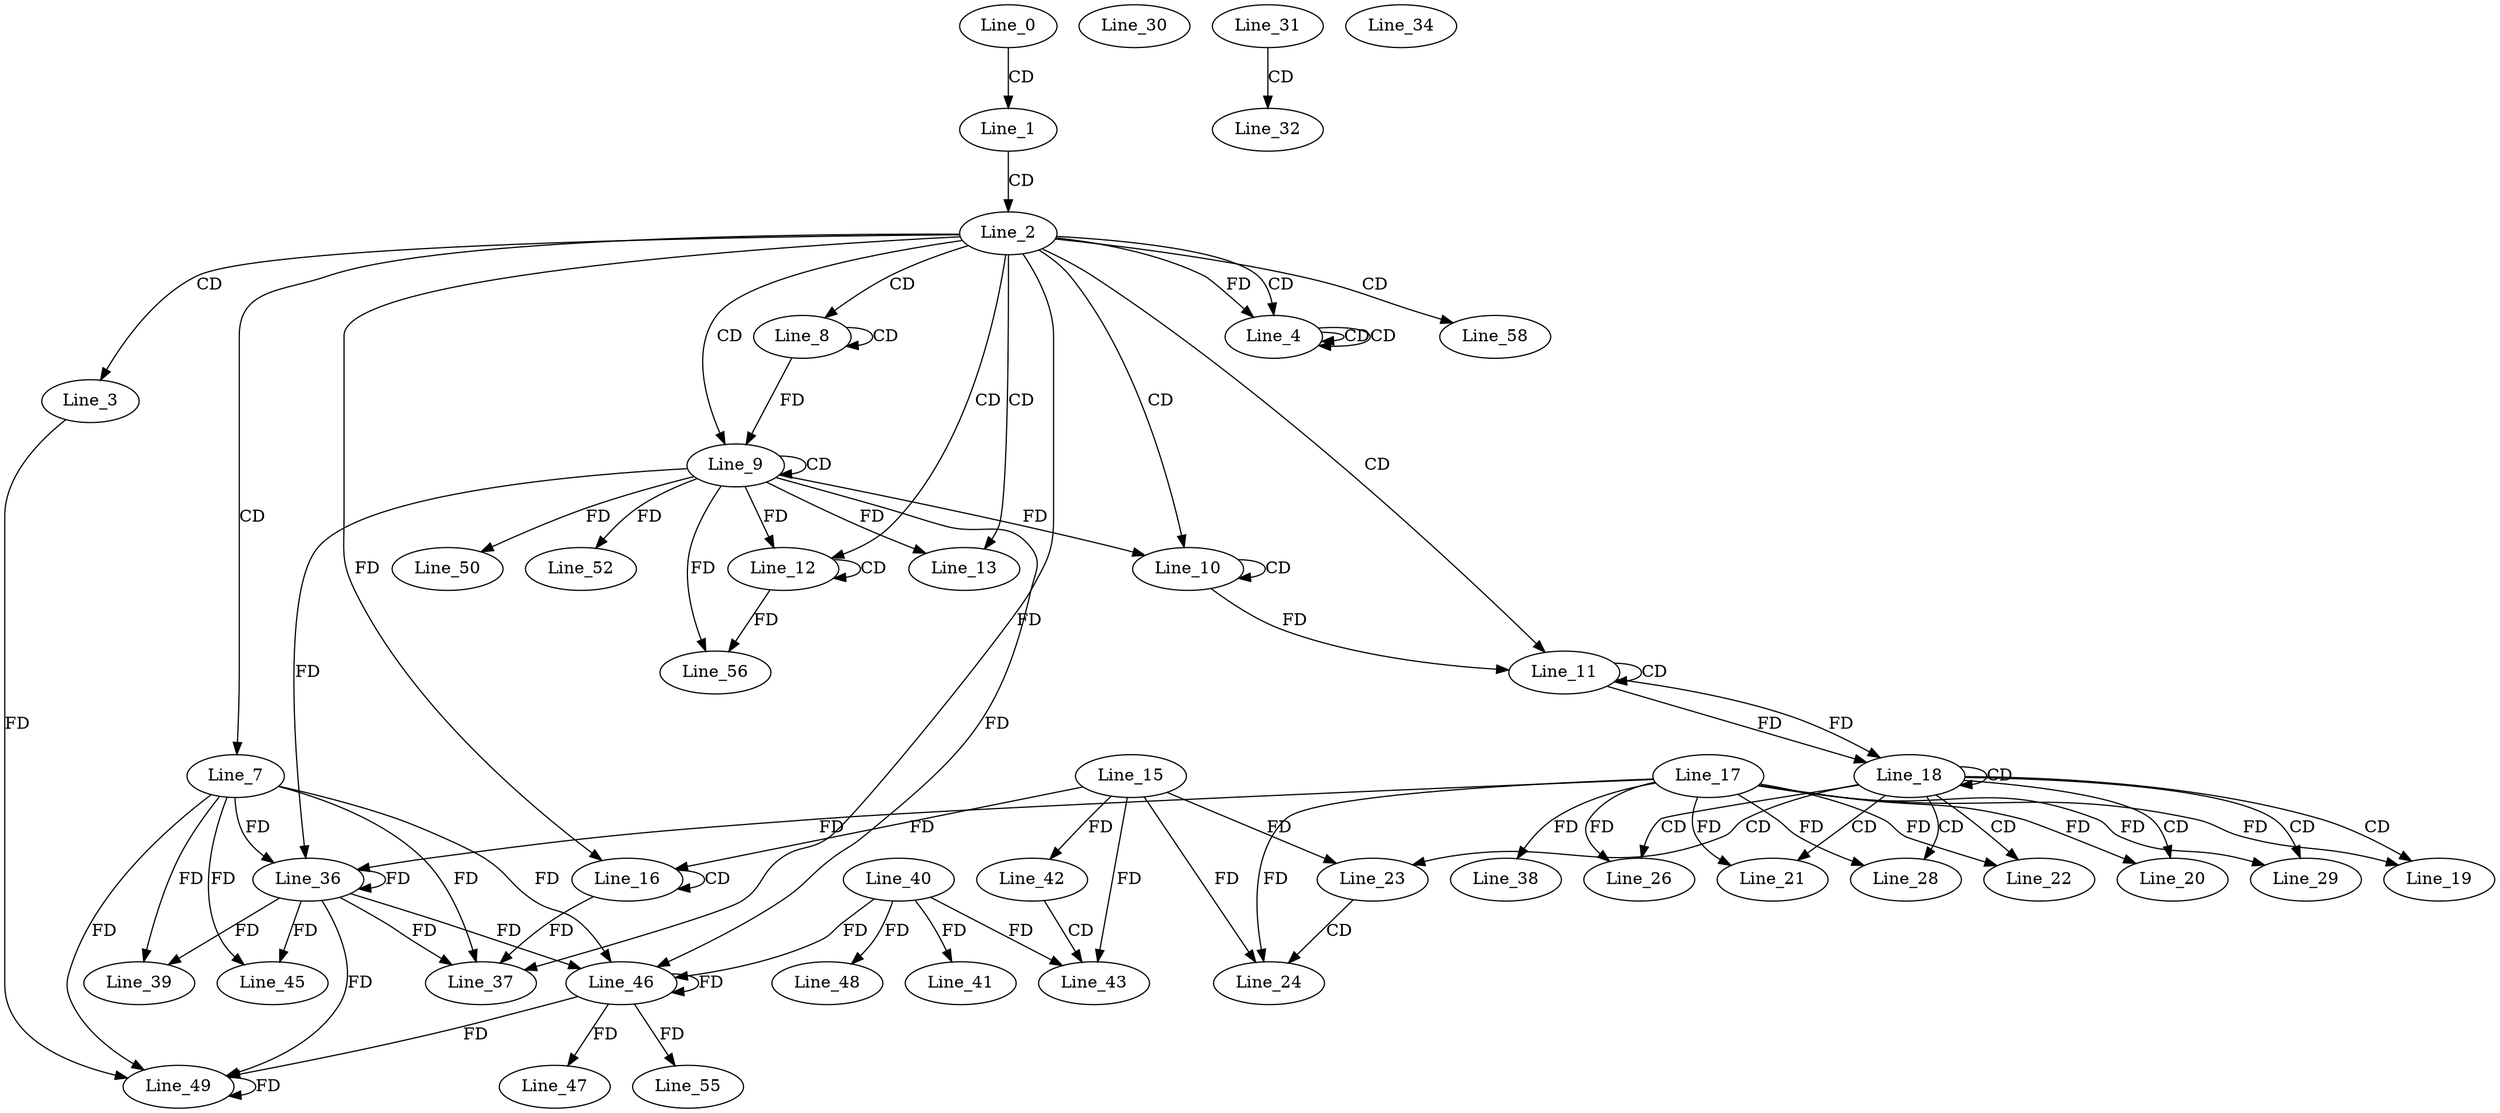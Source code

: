 digraph G {
  Line_0;
  Line_1;
  Line_2;
  Line_3;
  Line_4;
  Line_4;
  Line_4;
  Line_7;
  Line_8;
  Line_8;
  Line_9;
  Line_9;
  Line_10;
  Line_10;
  Line_11;
  Line_11;
  Line_11;
  Line_12;
  Line_12;
  Line_13;
  Line_16;
  Line_16;
  Line_15;
  Line_18;
  Line_18;
  Line_19;
  Line_17;
  Line_19;
  Line_20;
  Line_20;
  Line_21;
  Line_21;
  Line_22;
  Line_22;
  Line_23;
  Line_23;
  Line_24;
  Line_24;
  Line_24;
  Line_26;
  Line_28;
  Line_28;
  Line_29;
  Line_29;
  Line_30;
  Line_30;
  Line_31;
  Line_31;
  Line_32;
  Line_32;
  Line_32;
  Line_34;
  Line_36;
  Line_36;
  Line_36;
  Line_37;
  Line_38;
  Line_39;
  Line_40;
  Line_41;
  Line_42;
  Line_42;
  Line_43;
  Line_43;
  Line_43;
  Line_45;
  Line_46;
  Line_46;
  Line_46;
  Line_47;
  Line_48;
  Line_49;
  Line_49;
  Line_50;
  Line_52;
  Line_55;
  Line_56;
  Line_58;
  Line_0 -> Line_1 [ label="CD" ];
  Line_1 -> Line_2 [ label="CD" ];
  Line_2 -> Line_3 [ label="CD" ];
  Line_2 -> Line_4 [ label="CD" ];
  Line_4 -> Line_4 [ label="CD" ];
  Line_4 -> Line_4 [ label="CD" ];
  Line_2 -> Line_4 [ label="FD" ];
  Line_2 -> Line_7 [ label="CD" ];
  Line_2 -> Line_8 [ label="CD" ];
  Line_8 -> Line_8 [ label="CD" ];
  Line_2 -> Line_9 [ label="CD" ];
  Line_9 -> Line_9 [ label="CD" ];
  Line_8 -> Line_9 [ label="FD" ];
  Line_2 -> Line_10 [ label="CD" ];
  Line_10 -> Line_10 [ label="CD" ];
  Line_9 -> Line_10 [ label="FD" ];
  Line_2 -> Line_11 [ label="CD" ];
  Line_11 -> Line_11 [ label="CD" ];
  Line_10 -> Line_11 [ label="FD" ];
  Line_2 -> Line_12 [ label="CD" ];
  Line_12 -> Line_12 [ label="CD" ];
  Line_9 -> Line_12 [ label="FD" ];
  Line_2 -> Line_13 [ label="CD" ];
  Line_9 -> Line_13 [ label="FD" ];
  Line_16 -> Line_16 [ label="CD" ];
  Line_2 -> Line_16 [ label="FD" ];
  Line_15 -> Line_16 [ label="FD" ];
  Line_11 -> Line_18 [ label="FD" ];
  Line_18 -> Line_18 [ label="CD" ];
  Line_11 -> Line_18 [ label="FD" ];
  Line_18 -> Line_19 [ label="CD" ];
  Line_17 -> Line_19 [ label="FD" ];
  Line_18 -> Line_20 [ label="CD" ];
  Line_17 -> Line_20 [ label="FD" ];
  Line_18 -> Line_21 [ label="CD" ];
  Line_17 -> Line_21 [ label="FD" ];
  Line_18 -> Line_22 [ label="CD" ];
  Line_17 -> Line_22 [ label="FD" ];
  Line_18 -> Line_23 [ label="CD" ];
  Line_15 -> Line_23 [ label="FD" ];
  Line_23 -> Line_24 [ label="CD" ];
  Line_17 -> Line_24 [ label="FD" ];
  Line_15 -> Line_24 [ label="FD" ];
  Line_18 -> Line_26 [ label="CD" ];
  Line_17 -> Line_26 [ label="FD" ];
  Line_18 -> Line_28 [ label="CD" ];
  Line_17 -> Line_28 [ label="FD" ];
  Line_18 -> Line_29 [ label="CD" ];
  Line_17 -> Line_29 [ label="FD" ];
  Line_31 -> Line_32 [ label="CD" ];
  Line_7 -> Line_36 [ label="FD" ];
  Line_36 -> Line_36 [ label="FD" ];
  Line_9 -> Line_36 [ label="FD" ];
  Line_17 -> Line_36 [ label="FD" ];
  Line_2 -> Line_37 [ label="FD" ];
  Line_7 -> Line_37 [ label="FD" ];
  Line_36 -> Line_37 [ label="FD" ];
  Line_16 -> Line_37 [ label="FD" ];
  Line_17 -> Line_38 [ label="FD" ];
  Line_7 -> Line_39 [ label="FD" ];
  Line_36 -> Line_39 [ label="FD" ];
  Line_40 -> Line_41 [ label="FD" ];
  Line_15 -> Line_42 [ label="FD" ];
  Line_42 -> Line_43 [ label="CD" ];
  Line_40 -> Line_43 [ label="FD" ];
  Line_15 -> Line_43 [ label="FD" ];
  Line_7 -> Line_45 [ label="FD" ];
  Line_36 -> Line_45 [ label="FD" ];
  Line_7 -> Line_46 [ label="FD" ];
  Line_36 -> Line_46 [ label="FD" ];
  Line_46 -> Line_46 [ label="FD" ];
  Line_9 -> Line_46 [ label="FD" ];
  Line_40 -> Line_46 [ label="FD" ];
  Line_46 -> Line_47 [ label="FD" ];
  Line_40 -> Line_48 [ label="FD" ];
  Line_3 -> Line_49 [ label="FD" ];
  Line_49 -> Line_49 [ label="FD" ];
  Line_7 -> Line_49 [ label="FD" ];
  Line_36 -> Line_49 [ label="FD" ];
  Line_46 -> Line_49 [ label="FD" ];
  Line_9 -> Line_50 [ label="FD" ];
  Line_9 -> Line_52 [ label="FD" ];
  Line_46 -> Line_55 [ label="FD" ];
  Line_9 -> Line_56 [ label="FD" ];
  Line_12 -> Line_56 [ label="FD" ];
  Line_2 -> Line_58 [ label="CD" ];
}
